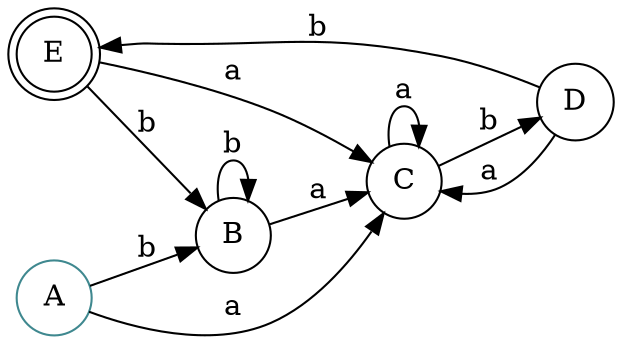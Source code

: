 digraph finite_state_machine {
	rankdir=LR size="8,5"
	node [shape=doublecircle]
	E
	node [shape=circle]
	A [color="#3F888F"]
	A -> B [label=b]
	A -> C [label=a]
	B -> B [label=b]
	B -> C [label=a]
	C -> D [label=b]
	C -> C [label=a]
	D -> E [label=b]
	D -> C [label=a]
	E -> B [label=b]
	E -> C [label=a]
}
